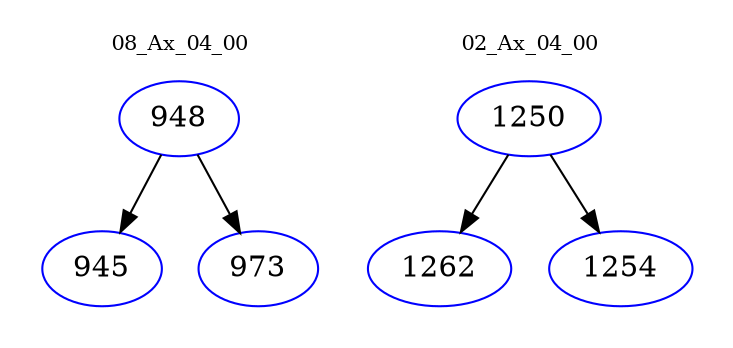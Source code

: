 digraph{
subgraph cluster_0 {
color = white
label = "08_Ax_04_00";
fontsize=10;
T0_948 [label="948", color="blue"]
T0_948 -> T0_945 [color="black"]
T0_945 [label="945", color="blue"]
T0_948 -> T0_973 [color="black"]
T0_973 [label="973", color="blue"]
}
subgraph cluster_1 {
color = white
label = "02_Ax_04_00";
fontsize=10;
T1_1250 [label="1250", color="blue"]
T1_1250 -> T1_1262 [color="black"]
T1_1262 [label="1262", color="blue"]
T1_1250 -> T1_1254 [color="black"]
T1_1254 [label="1254", color="blue"]
}
}

